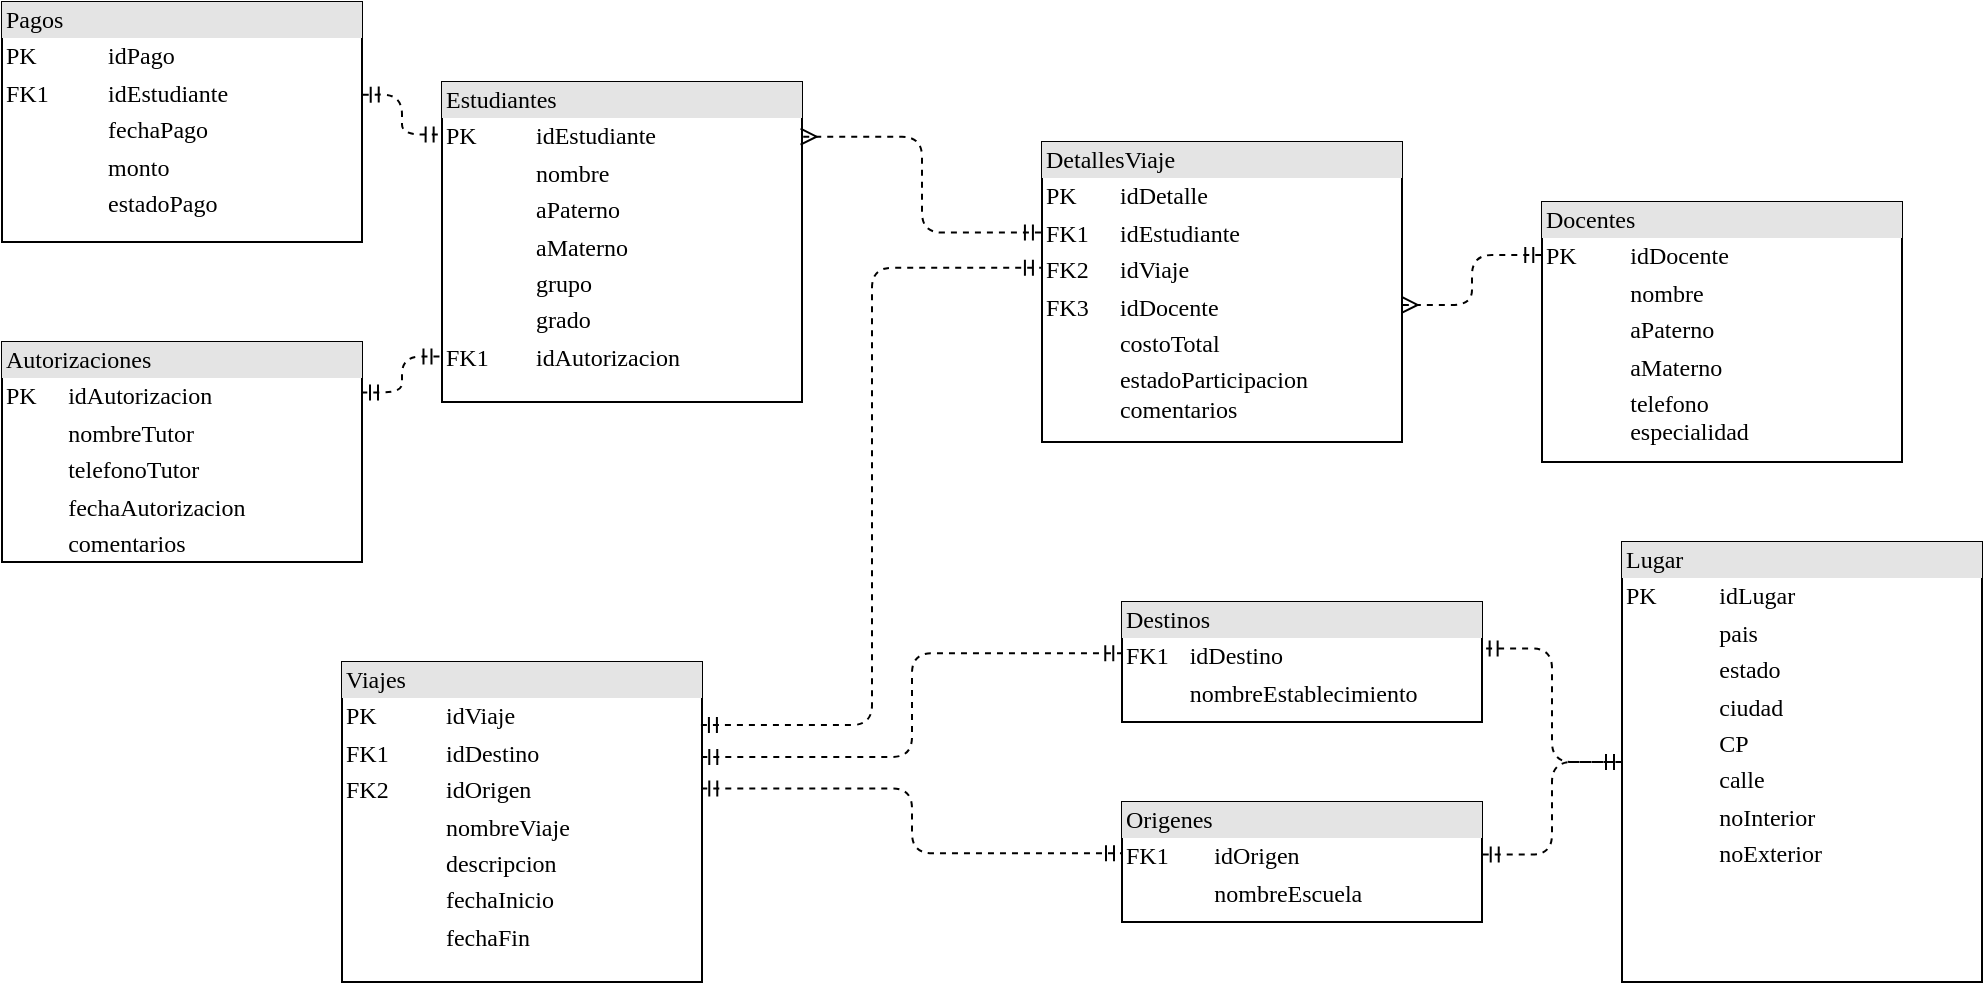 <mxfile version="27.0.9">
  <diagram name="Page-1" id="2ca16b54-16f6-2749-3443-fa8db7711227">
    <mxGraphModel dx="1188" dy="741" grid="1" gridSize="10" guides="1" tooltips="1" connect="1" arrows="1" fold="1" page="1" pageScale="1" pageWidth="1100" pageHeight="850" background="none" math="0" shadow="0">
      <root>
        <mxCell id="0" />
        <mxCell id="1" parent="0" />
        <mxCell id="2ed32ef02a7f4228-1" value="&lt;div style=&quot;box-sizing:border-box;width:100%;background:#e4e4e4;padding:2px;&quot;&gt;Viajes&lt;/div&gt;&lt;table style=&quot;width:100%;font-size:1em;&quot; cellpadding=&quot;2&quot; cellspacing=&quot;0&quot;&gt;&lt;tbody&gt;&lt;tr&gt;&lt;td&gt;PK&lt;/td&gt;&lt;td&gt;idViaje&lt;/td&gt;&lt;/tr&gt;&lt;tr&gt;&lt;td&gt;FK1&lt;/td&gt;&lt;td&gt;idDestino&lt;/td&gt;&lt;/tr&gt;&lt;tr&gt;&lt;td&gt;FK2&lt;/td&gt;&lt;td&gt;idOrigen&lt;/td&gt;&lt;/tr&gt;&lt;tr&gt;&lt;td&gt;&lt;/td&gt;&lt;td&gt;nombreViaje&lt;/td&gt;&lt;/tr&gt;&lt;tr&gt;&lt;td&gt;&lt;br&gt;&lt;/td&gt;&lt;td&gt;descripcion&lt;/td&gt;&lt;/tr&gt;&lt;tr&gt;&lt;td&gt;&lt;br&gt;&lt;/td&gt;&lt;td&gt;fechaInicio&lt;/td&gt;&lt;/tr&gt;&lt;tr&gt;&lt;td&gt;&lt;br&gt;&lt;/td&gt;&lt;td&gt;fechaFin&lt;/td&gt;&lt;/tr&gt;&lt;/tbody&gt;&lt;/table&gt;" style="verticalAlign=top;align=left;overflow=fill;html=1;rounded=0;shadow=0;comic=0;labelBackgroundColor=none;strokeWidth=1;fontFamily=Verdana;fontSize=12" parent="1" vertex="1">
          <mxGeometry x="230" y="500" width="180" height="160" as="geometry" />
        </mxCell>
        <mxCell id="2ed32ef02a7f4228-18" style="edgeStyle=orthogonalEdgeStyle;html=1;entryX=-0.001;entryY=0.164;dashed=1;labelBackgroundColor=none;startArrow=ERmandOne;endArrow=ERmandOne;fontFamily=Verdana;fontSize=12;align=left;endFill=0;entryDx=0;entryDy=0;entryPerimeter=0;exitX=1.002;exitY=0.386;exitDx=0;exitDy=0;exitPerimeter=0;" parent="1" source="2ed32ef02a7f4228-2" target="2ed32ef02a7f4228-8" edge="1">
          <mxGeometry relative="1" as="geometry" />
        </mxCell>
        <mxCell id="2ed32ef02a7f4228-2" value="&lt;div style=&quot;box-sizing: border-box ; width: 100% ; background: #e4e4e4 ; padding: 2px&quot;&gt;Pagos&lt;/div&gt;&lt;table style=&quot;width: 100% ; font-size: 1em&quot; cellpadding=&quot;2&quot; cellspacing=&quot;0&quot;&gt;&lt;tbody&gt;&lt;tr&gt;&lt;td&gt;PK&lt;/td&gt;&lt;td&gt;idPago&lt;/td&gt;&lt;/tr&gt;&lt;tr&gt;&lt;td&gt;FK1&lt;/td&gt;&lt;td&gt;idEstudiante&lt;/td&gt;&lt;/tr&gt;&lt;tr&gt;&lt;td&gt;&lt;/td&gt;&lt;td&gt;fechaPago&lt;/td&gt;&lt;/tr&gt;&lt;tr&gt;&lt;td&gt;&lt;br&gt;&lt;/td&gt;&lt;td&gt;monto&lt;br&gt;&lt;/td&gt;&lt;/tr&gt;&lt;tr&gt;&lt;td&gt;&lt;br&gt;&lt;/td&gt;&lt;td&gt;estadoPago&lt;/td&gt;&lt;/tr&gt;&lt;/tbody&gt;&lt;/table&gt;" style="verticalAlign=top;align=left;overflow=fill;html=1;rounded=0;shadow=0;comic=0;labelBackgroundColor=none;strokeWidth=1;fontFamily=Verdana;fontSize=12" parent="1" vertex="1">
          <mxGeometry x="60" y="170" width="180" height="120" as="geometry" />
        </mxCell>
        <mxCell id="2ed32ef02a7f4228-16" style="edgeStyle=orthogonalEdgeStyle;html=1;labelBackgroundColor=none;startArrow=ERmandOne;endArrow=ERmandOne;fontFamily=Verdana;fontSize=12;align=left;entryX=0;entryY=0.5;entryDx=0;entryDy=0;dashed=1;endFill=0;exitX=1.002;exitY=0.438;exitDx=0;exitDy=0;exitPerimeter=0;" parent="1" source="2ed32ef02a7f4228-3" target="2ed32ef02a7f4228-5" edge="1">
          <mxGeometry relative="1" as="geometry" />
        </mxCell>
        <mxCell id="2ed32ef02a7f4228-3" value="&lt;div style=&quot;box-sizing: border-box ; width: 100% ; background: #e4e4e4 ; padding: 2px&quot;&gt;Origenes&lt;/div&gt;&lt;table style=&quot;width: 100% ; font-size: 1em&quot; cellpadding=&quot;2&quot; cellspacing=&quot;0&quot;&gt;&lt;tbody&gt;&lt;tr&gt;&lt;td&gt;FK1&lt;/td&gt;&lt;td&gt;idOrigen&lt;/td&gt;&lt;/tr&gt;&lt;tr&gt;&lt;td&gt;&lt;br&gt;&lt;/td&gt;&lt;td&gt;nombreEscuela&lt;/td&gt;&lt;/tr&gt;&lt;/tbody&gt;&lt;/table&gt;" style="verticalAlign=top;align=left;overflow=fill;html=1;rounded=0;shadow=0;comic=0;labelBackgroundColor=none;strokeWidth=1;fontFamily=Verdana;fontSize=12" parent="1" vertex="1">
          <mxGeometry x="620" y="570" width="180" height="60" as="geometry" />
        </mxCell>
        <mxCell id="2ed32ef02a7f4228-4" value="&lt;div style=&quot;box-sizing: border-box ; width: 100% ; background: #e4e4e4 ; padding: 2px&quot;&gt;Destinos&lt;/div&gt;&lt;table style=&quot;width: 100% ; font-size: 1em&quot; cellpadding=&quot;2&quot; cellspacing=&quot;0&quot;&gt;&lt;tbody&gt;&lt;tr&gt;&lt;td&gt;FK1&lt;/td&gt;&lt;td&gt;idDestino&lt;/td&gt;&lt;/tr&gt;&lt;tr&gt;&lt;td&gt;&lt;br&gt;&lt;/td&gt;&lt;td&gt;nombreEstablecimiento&lt;/td&gt;&lt;/tr&gt;&lt;/tbody&gt;&lt;/table&gt;" style="verticalAlign=top;align=left;overflow=fill;html=1;rounded=0;shadow=0;comic=0;labelBackgroundColor=none;strokeWidth=1;fontFamily=Verdana;fontSize=12" parent="1" vertex="1">
          <mxGeometry x="620" y="470" width="180" height="60" as="geometry" />
        </mxCell>
        <mxCell id="2ed32ef02a7f4228-15" style="edgeStyle=orthogonalEdgeStyle;html=1;entryX=0.999;entryY=0.387;labelBackgroundColor=none;startArrow=ERmandOne;endArrow=ERmandOne;fontFamily=Verdana;fontSize=12;align=left;exitX=0;exitY=0.5;exitDx=0;exitDy=0;dashed=1;endFill=0;entryDx=0;entryDy=0;entryPerimeter=0;" parent="1" source="2ed32ef02a7f4228-5" target="2ed32ef02a7f4228-4" edge="1">
          <mxGeometry relative="1" as="geometry" />
        </mxCell>
        <mxCell id="2ed32ef02a7f4228-5" value="&lt;div style=&quot;box-sizing:border-box;width:100%;background:#e4e4e4;padding:2px;&quot;&gt;Lugar&lt;/div&gt;&lt;table style=&quot;width:100%;font-size:1em;&quot; cellpadding=&quot;2&quot; cellspacing=&quot;0&quot;&gt;&lt;tbody&gt;&lt;tr&gt;&lt;td&gt;PK&lt;/td&gt;&lt;td&gt;idLugar&lt;/td&gt;&lt;/tr&gt;&lt;tr&gt;&lt;td&gt;&lt;br&gt;&lt;/td&gt;&lt;td&gt;pais&lt;/td&gt;&lt;/tr&gt;&lt;tr&gt;&lt;td&gt;&lt;br&gt;&lt;/td&gt;&lt;td&gt;estado&lt;/td&gt;&lt;/tr&gt;&lt;tr&gt;&lt;td&gt;&lt;br&gt;&lt;/td&gt;&lt;td&gt;ciudad&lt;/td&gt;&lt;/tr&gt;&lt;tr&gt;&lt;td&gt;&lt;br&gt;&lt;/td&gt;&lt;td&gt;CP&lt;/td&gt;&lt;/tr&gt;&lt;tr&gt;&lt;td&gt;&lt;br&gt;&lt;/td&gt;&lt;td&gt;calle&lt;/td&gt;&lt;/tr&gt;&lt;tr&gt;&lt;td&gt;&lt;br&gt;&lt;/td&gt;&lt;td&gt;noInterior&lt;/td&gt;&lt;/tr&gt;&lt;tr&gt;&lt;td&gt;&lt;br&gt;&lt;/td&gt;&lt;td&gt;noExterior&lt;/td&gt;&lt;/tr&gt;&lt;/tbody&gt;&lt;/table&gt;" style="verticalAlign=top;align=left;overflow=fill;html=1;rounded=0;shadow=0;comic=0;labelBackgroundColor=none;strokeWidth=1;fontFamily=Verdana;fontSize=12" parent="1" vertex="1">
          <mxGeometry x="870" y="440" width="180" height="220" as="geometry" />
        </mxCell>
        <mxCell id="2ed32ef02a7f4228-7" value="&lt;div style=&quot;box-sizing: border-box ; width: 100% ; background: #e4e4e4 ; padding: 2px&quot;&gt;Autorizaciones&lt;/div&gt;&lt;table style=&quot;width: 100% ; font-size: 1em&quot; cellpadding=&quot;2&quot; cellspacing=&quot;0&quot;&gt;&lt;tbody&gt;&lt;tr&gt;&lt;td&gt;PK&lt;/td&gt;&lt;td&gt;idAutorizacion&lt;/td&gt;&lt;/tr&gt;&lt;tr&gt;&lt;td&gt;&lt;br&gt;&lt;/td&gt;&lt;td&gt;nombreTutor&lt;/td&gt;&lt;/tr&gt;&lt;tr&gt;&lt;td&gt;&lt;/td&gt;&lt;td&gt;telefonoTutor&lt;/td&gt;&lt;/tr&gt;&lt;tr&gt;&lt;td&gt;&lt;br&gt;&lt;/td&gt;&lt;td&gt;fechaAutorizacion&lt;br&gt;&lt;/td&gt;&lt;/tr&gt;&lt;tr&gt;&lt;td&gt;&lt;br&gt;&lt;/td&gt;&lt;td&gt;comentarios&lt;br&gt;&lt;/td&gt;&lt;/tr&gt;&lt;/tbody&gt;&lt;/table&gt;" style="verticalAlign=top;align=left;overflow=fill;html=1;rounded=0;shadow=0;comic=0;labelBackgroundColor=none;strokeWidth=1;fontFamily=Verdana;fontSize=12" parent="1" vertex="1">
          <mxGeometry x="60" y="340" width="180" height="110" as="geometry" />
        </mxCell>
        <mxCell id="2ed32ef02a7f4228-17" style="edgeStyle=orthogonalEdgeStyle;html=1;entryX=1;entryY=0.229;labelBackgroundColor=none;startArrow=ERmandOne;endArrow=ERmandOne;fontFamily=Verdana;fontSize=12;align=left;dashed=1;exitX=-0.007;exitY=0.858;exitDx=0;exitDy=0;exitPerimeter=0;entryDx=0;entryDy=0;endFill=0;entryPerimeter=0;" parent="1" source="2ed32ef02a7f4228-8" target="2ed32ef02a7f4228-7" edge="1">
          <mxGeometry relative="1" as="geometry" />
        </mxCell>
        <mxCell id="2ed32ef02a7f4228-8" value="&lt;div style=&quot;box-sizing: border-box ; width: 100% ; background: #e4e4e4 ; padding: 2px&quot;&gt;Estudiantes&lt;/div&gt;&lt;table style=&quot;width: 100% ; font-size: 1em&quot; cellpadding=&quot;2&quot; cellspacing=&quot;0&quot;&gt;&lt;tbody&gt;&lt;tr&gt;&lt;td&gt;PK&lt;/td&gt;&lt;td&gt;idEstudiante&lt;/td&gt;&lt;/tr&gt;&lt;tr&gt;&lt;td&gt;&lt;br&gt;&lt;/td&gt;&lt;td&gt;nombre&lt;/td&gt;&lt;/tr&gt;&lt;tr&gt;&lt;td&gt;&lt;/td&gt;&lt;td&gt;aPaterno&lt;/td&gt;&lt;/tr&gt;&lt;tr&gt;&lt;td&gt;&lt;br&gt;&lt;/td&gt;&lt;td&gt;aMaterno&lt;/td&gt;&lt;/tr&gt;&lt;tr&gt;&lt;td&gt;&lt;br&gt;&lt;/td&gt;&lt;td&gt;grupo&lt;/td&gt;&lt;/tr&gt;&lt;tr&gt;&lt;td&gt;&lt;br&gt;&lt;/td&gt;&lt;td&gt;grado&lt;/td&gt;&lt;/tr&gt;&lt;tr&gt;&lt;td&gt;FK1&lt;/td&gt;&lt;td&gt;idAutorizacion&lt;/td&gt;&lt;/tr&gt;&lt;/tbody&gt;&lt;/table&gt;" style="verticalAlign=top;align=left;overflow=fill;html=1;rounded=0;shadow=0;comic=0;labelBackgroundColor=none;strokeWidth=1;fontFamily=Verdana;fontSize=12" parent="1" vertex="1">
          <mxGeometry x="280" y="210" width="180" height="160" as="geometry" />
        </mxCell>
        <mxCell id="2ed32ef02a7f4228-12" value="&lt;div style=&quot;box-sizing: border-box ; width: 100% ; background: #e4e4e4 ; padding: 2px&quot;&gt;DetallesViaje&lt;/div&gt;&lt;table style=&quot;width: 100% ; font-size: 1em&quot; cellpadding=&quot;2&quot; cellspacing=&quot;0&quot;&gt;&lt;tbody&gt;&lt;tr&gt;&lt;td&gt;PK&lt;/td&gt;&lt;td&gt;idDetalle&lt;/td&gt;&lt;/tr&gt;&lt;tr&gt;&lt;td&gt;FK1&lt;/td&gt;&lt;td&gt;idEstudiante&lt;/td&gt;&lt;/tr&gt;&lt;tr&gt;&lt;td&gt;FK2&lt;/td&gt;&lt;td&gt;idViaje&lt;/td&gt;&lt;/tr&gt;&lt;tr&gt;&lt;td&gt;FK3&lt;/td&gt;&lt;td&gt;idDocente&lt;br&gt;&lt;/td&gt;&lt;/tr&gt;&lt;tr&gt;&lt;td&gt;&lt;br&gt;&lt;/td&gt;&lt;td&gt;costoTotal&lt;br&gt;&lt;/td&gt;&lt;/tr&gt;&lt;tr&gt;&lt;td&gt;&lt;br&gt;&lt;/td&gt;&lt;td&gt;estadoParticipacion&lt;br&gt;comentarios&lt;/td&gt;&lt;/tr&gt;&lt;/tbody&gt;&lt;/table&gt;" style="verticalAlign=top;align=left;overflow=fill;html=1;rounded=0;shadow=0;comic=0;labelBackgroundColor=none;strokeWidth=1;fontFamily=Verdana;fontSize=12" parent="1" vertex="1">
          <mxGeometry x="580" y="240" width="180" height="150" as="geometry" />
        </mxCell>
        <mxCell id="uiMY3weqk-NU7BJDQFrR-2" style="edgeStyle=orthogonalEdgeStyle;html=1;entryX=0.996;entryY=0.171;labelBackgroundColor=none;startArrow=ERmandOne;endArrow=ERmany;fontFamily=Verdana;fontSize=12;align=left;dashed=1;exitX=-0.003;exitY=0.302;exitDx=0;exitDy=0;exitPerimeter=0;entryDx=0;entryDy=0;endFill=0;entryPerimeter=0;startFill=0;" parent="1" source="2ed32ef02a7f4228-12" target="2ed32ef02a7f4228-8" edge="1">
          <mxGeometry relative="1" as="geometry">
            <mxPoint x="850" y="471" as="sourcePoint" />
            <mxPoint x="940" y="360" as="targetPoint" />
          </mxGeometry>
        </mxCell>
        <mxCell id="uiMY3weqk-NU7BJDQFrR-3" value="&lt;div style=&quot;box-sizing: border-box ; width: 100% ; background: #e4e4e4 ; padding: 2px&quot;&gt;Docentes&lt;/div&gt;&lt;table style=&quot;width: 100% ; font-size: 1em&quot; cellpadding=&quot;2&quot; cellspacing=&quot;0&quot;&gt;&lt;tbody&gt;&lt;tr&gt;&lt;td&gt;PK&lt;/td&gt;&lt;td&gt;idDocente&lt;/td&gt;&lt;/tr&gt;&lt;tr&gt;&lt;td&gt;&lt;br&gt;&lt;/td&gt;&lt;td&gt;nombre&lt;/td&gt;&lt;/tr&gt;&lt;tr&gt;&lt;td&gt;&lt;/td&gt;&lt;td&gt;aPaterno&lt;/td&gt;&lt;/tr&gt;&lt;tr&gt;&lt;td&gt;&lt;br&gt;&lt;/td&gt;&lt;td&gt;aMaterno&lt;br&gt;&lt;/td&gt;&lt;/tr&gt;&lt;tr&gt;&lt;td&gt;&lt;br&gt;&lt;/td&gt;&lt;td&gt;telefono&lt;br&gt;especialidad&lt;/td&gt;&lt;/tr&gt;&lt;/tbody&gt;&lt;/table&gt;" style="verticalAlign=top;align=left;overflow=fill;html=1;rounded=0;shadow=0;comic=0;labelBackgroundColor=none;strokeWidth=1;fontFamily=Verdana;fontSize=12" parent="1" vertex="1">
          <mxGeometry x="830" y="270" width="180" height="130" as="geometry" />
        </mxCell>
        <mxCell id="uiMY3weqk-NU7BJDQFrR-4" style="edgeStyle=orthogonalEdgeStyle;html=1;labelBackgroundColor=none;startArrow=ERmandOne;endArrow=ERmany;fontFamily=Verdana;fontSize=12;align=left;dashed=1;exitX=-0.002;exitY=0.204;exitDx=0;exitDy=0;exitPerimeter=0;endFill=0;startFill=0;entryX=0.999;entryY=0.543;entryDx=0;entryDy=0;entryPerimeter=0;" parent="1" source="uiMY3weqk-NU7BJDQFrR-3" target="2ed32ef02a7f4228-12" edge="1">
          <mxGeometry relative="1" as="geometry">
            <mxPoint x="830" y="550" as="sourcePoint" />
            <mxPoint x="750" y="440" as="targetPoint" />
          </mxGeometry>
        </mxCell>
        <mxCell id="uiMY3weqk-NU7BJDQFrR-5" value="" style="edgeStyle=orthogonalEdgeStyle;html=1;endArrow=ERmandOne;startArrow=ERmandOne;labelBackgroundColor=none;fontFamily=Verdana;fontSize=12;align=left;exitX=0.997;exitY=0.197;entryX=-0.003;entryY=0.419;dashed=1;entryDx=0;entryDy=0;entryPerimeter=0;endFill=0;exitDx=0;exitDy=0;exitPerimeter=0;" parent="1" source="2ed32ef02a7f4228-1" target="2ed32ef02a7f4228-12" edge="1">
          <mxGeometry width="100" height="100" relative="1" as="geometry">
            <mxPoint x="590" y="460" as="sourcePoint" />
            <mxPoint x="641" y="532" as="targetPoint" />
          </mxGeometry>
        </mxCell>
        <mxCell id="HFDL6W6edmz8RlauQcPX-1" style="edgeStyle=orthogonalEdgeStyle;html=1;labelBackgroundColor=none;startArrow=ERmandOne;endArrow=ERmandOne;fontFamily=Verdana;fontSize=12;align=left;entryX=-0.002;entryY=0.427;entryDx=0;entryDy=0;entryPerimeter=0;dashed=1;endFill=0;exitX=0.998;exitY=0.297;exitDx=0;exitDy=0;exitPerimeter=0;" parent="1" source="2ed32ef02a7f4228-1" target="2ed32ef02a7f4228-4" edge="1">
          <mxGeometry relative="1" as="geometry">
            <mxPoint x="140" y="690" as="sourcePoint" />
            <mxPoint x="480" y="720" as="targetPoint" />
          </mxGeometry>
        </mxCell>
        <mxCell id="HFDL6W6edmz8RlauQcPX-2" style="edgeStyle=orthogonalEdgeStyle;html=1;labelBackgroundColor=none;startArrow=ERmandOne;endArrow=ERmandOne;fontFamily=Verdana;fontSize=12;align=left;entryX=0;entryY=0.427;entryDx=0;entryDy=0;entryPerimeter=0;dashed=1;endFill=0;exitX=0.998;exitY=0.395;exitDx=0;exitDy=0;exitPerimeter=0;" parent="1" source="2ed32ef02a7f4228-1" target="2ed32ef02a7f4228-3" edge="1">
          <mxGeometry relative="1" as="geometry">
            <mxPoint x="105" y="550" as="sourcePoint" />
            <mxPoint x="105" y="801" as="targetPoint" />
          </mxGeometry>
        </mxCell>
      </root>
    </mxGraphModel>
  </diagram>
</mxfile>
